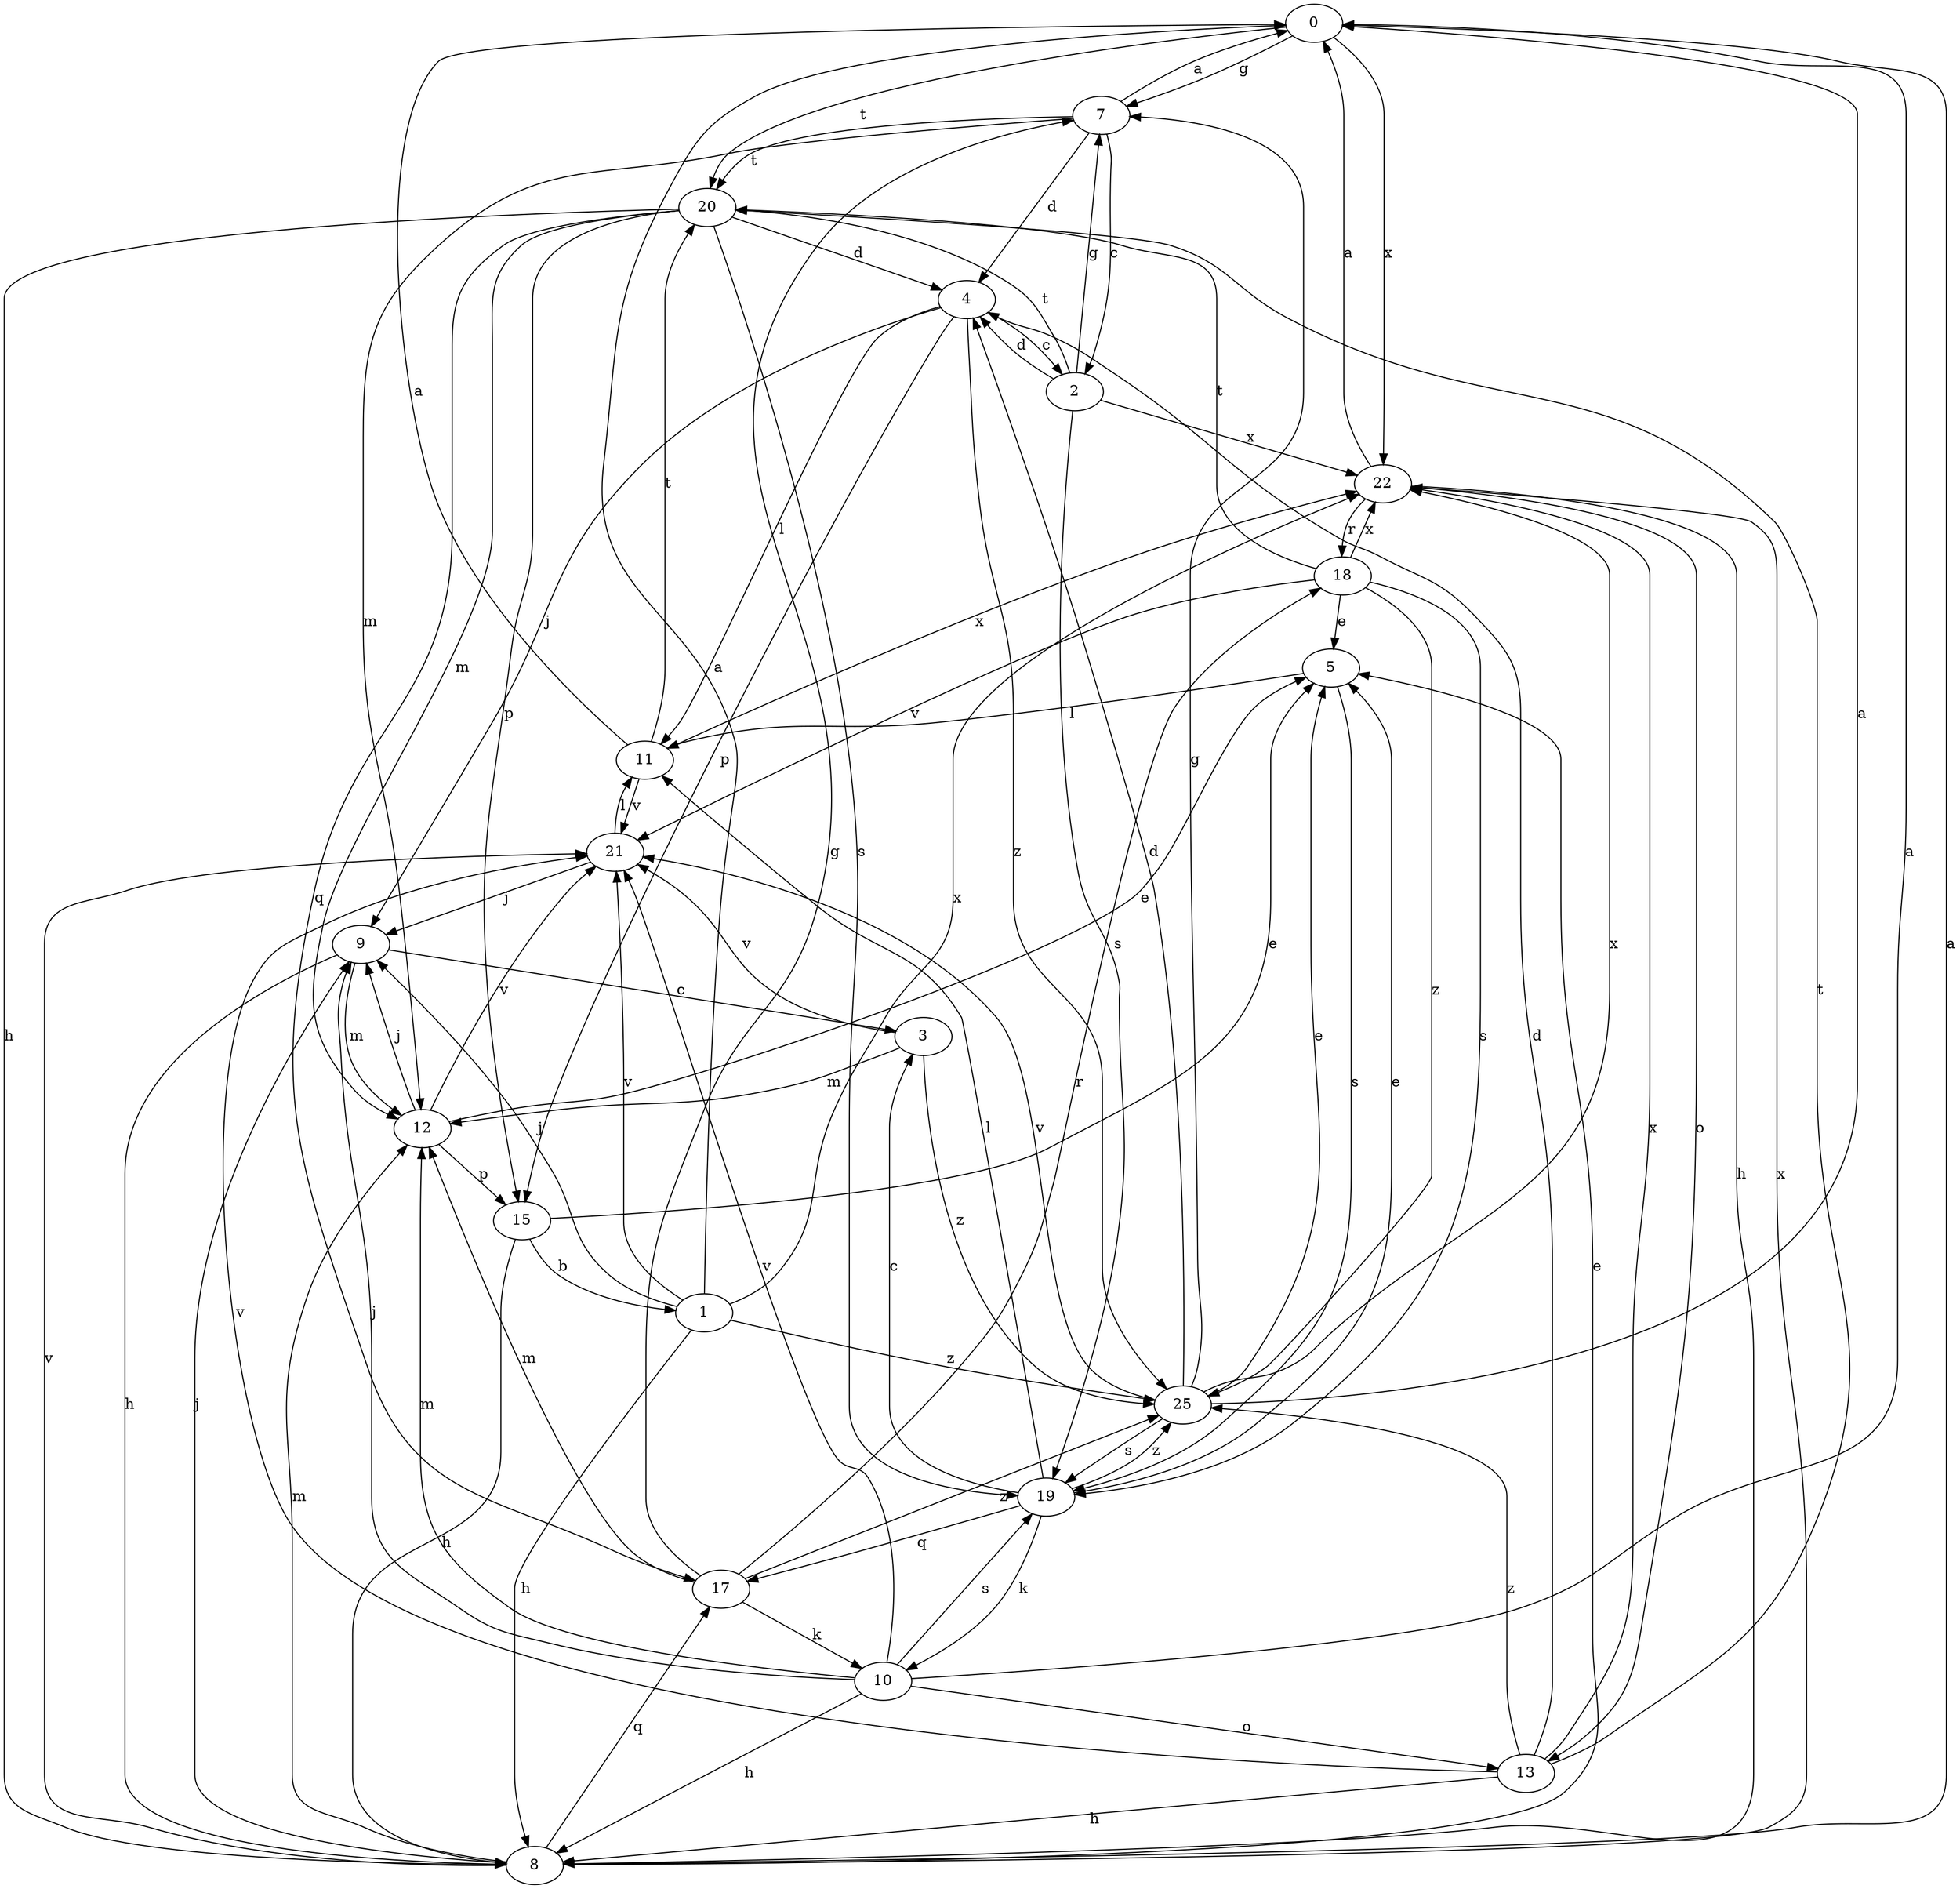 strict digraph  {
0;
1;
2;
3;
4;
5;
7;
8;
9;
10;
11;
12;
13;
15;
17;
18;
19;
20;
21;
22;
25;
0 -> 7  [label=g];
0 -> 20  [label=t];
0 -> 22  [label=x];
1 -> 0  [label=a];
1 -> 8  [label=h];
1 -> 9  [label=j];
1 -> 21  [label=v];
1 -> 22  [label=x];
1 -> 25  [label=z];
2 -> 4  [label=d];
2 -> 7  [label=g];
2 -> 19  [label=s];
2 -> 20  [label=t];
2 -> 22  [label=x];
3 -> 12  [label=m];
3 -> 21  [label=v];
3 -> 25  [label=z];
4 -> 2  [label=c];
4 -> 9  [label=j];
4 -> 11  [label=l];
4 -> 15  [label=p];
4 -> 25  [label=z];
5 -> 11  [label=l];
5 -> 19  [label=s];
7 -> 0  [label=a];
7 -> 2  [label=c];
7 -> 4  [label=d];
7 -> 12  [label=m];
7 -> 20  [label=t];
8 -> 0  [label=a];
8 -> 5  [label=e];
8 -> 9  [label=j];
8 -> 12  [label=m];
8 -> 17  [label=q];
8 -> 21  [label=v];
8 -> 22  [label=x];
9 -> 3  [label=c];
9 -> 8  [label=h];
9 -> 12  [label=m];
10 -> 0  [label=a];
10 -> 8  [label=h];
10 -> 9  [label=j];
10 -> 12  [label=m];
10 -> 13  [label=o];
10 -> 19  [label=s];
10 -> 21  [label=v];
11 -> 0  [label=a];
11 -> 20  [label=t];
11 -> 21  [label=v];
11 -> 22  [label=x];
12 -> 5  [label=e];
12 -> 9  [label=j];
12 -> 15  [label=p];
12 -> 21  [label=v];
13 -> 4  [label=d];
13 -> 8  [label=h];
13 -> 20  [label=t];
13 -> 21  [label=v];
13 -> 22  [label=x];
13 -> 25  [label=z];
15 -> 1  [label=b];
15 -> 5  [label=e];
15 -> 8  [label=h];
17 -> 7  [label=g];
17 -> 10  [label=k];
17 -> 12  [label=m];
17 -> 18  [label=r];
17 -> 25  [label=z];
18 -> 5  [label=e];
18 -> 19  [label=s];
18 -> 20  [label=t];
18 -> 21  [label=v];
18 -> 22  [label=x];
18 -> 25  [label=z];
19 -> 3  [label=c];
19 -> 5  [label=e];
19 -> 10  [label=k];
19 -> 11  [label=l];
19 -> 17  [label=q];
19 -> 25  [label=z];
20 -> 4  [label=d];
20 -> 8  [label=h];
20 -> 12  [label=m];
20 -> 15  [label=p];
20 -> 17  [label=q];
20 -> 19  [label=s];
21 -> 9  [label=j];
21 -> 11  [label=l];
22 -> 0  [label=a];
22 -> 8  [label=h];
22 -> 13  [label=o];
22 -> 18  [label=r];
25 -> 0  [label=a];
25 -> 4  [label=d];
25 -> 5  [label=e];
25 -> 7  [label=g];
25 -> 19  [label=s];
25 -> 21  [label=v];
25 -> 22  [label=x];
}

